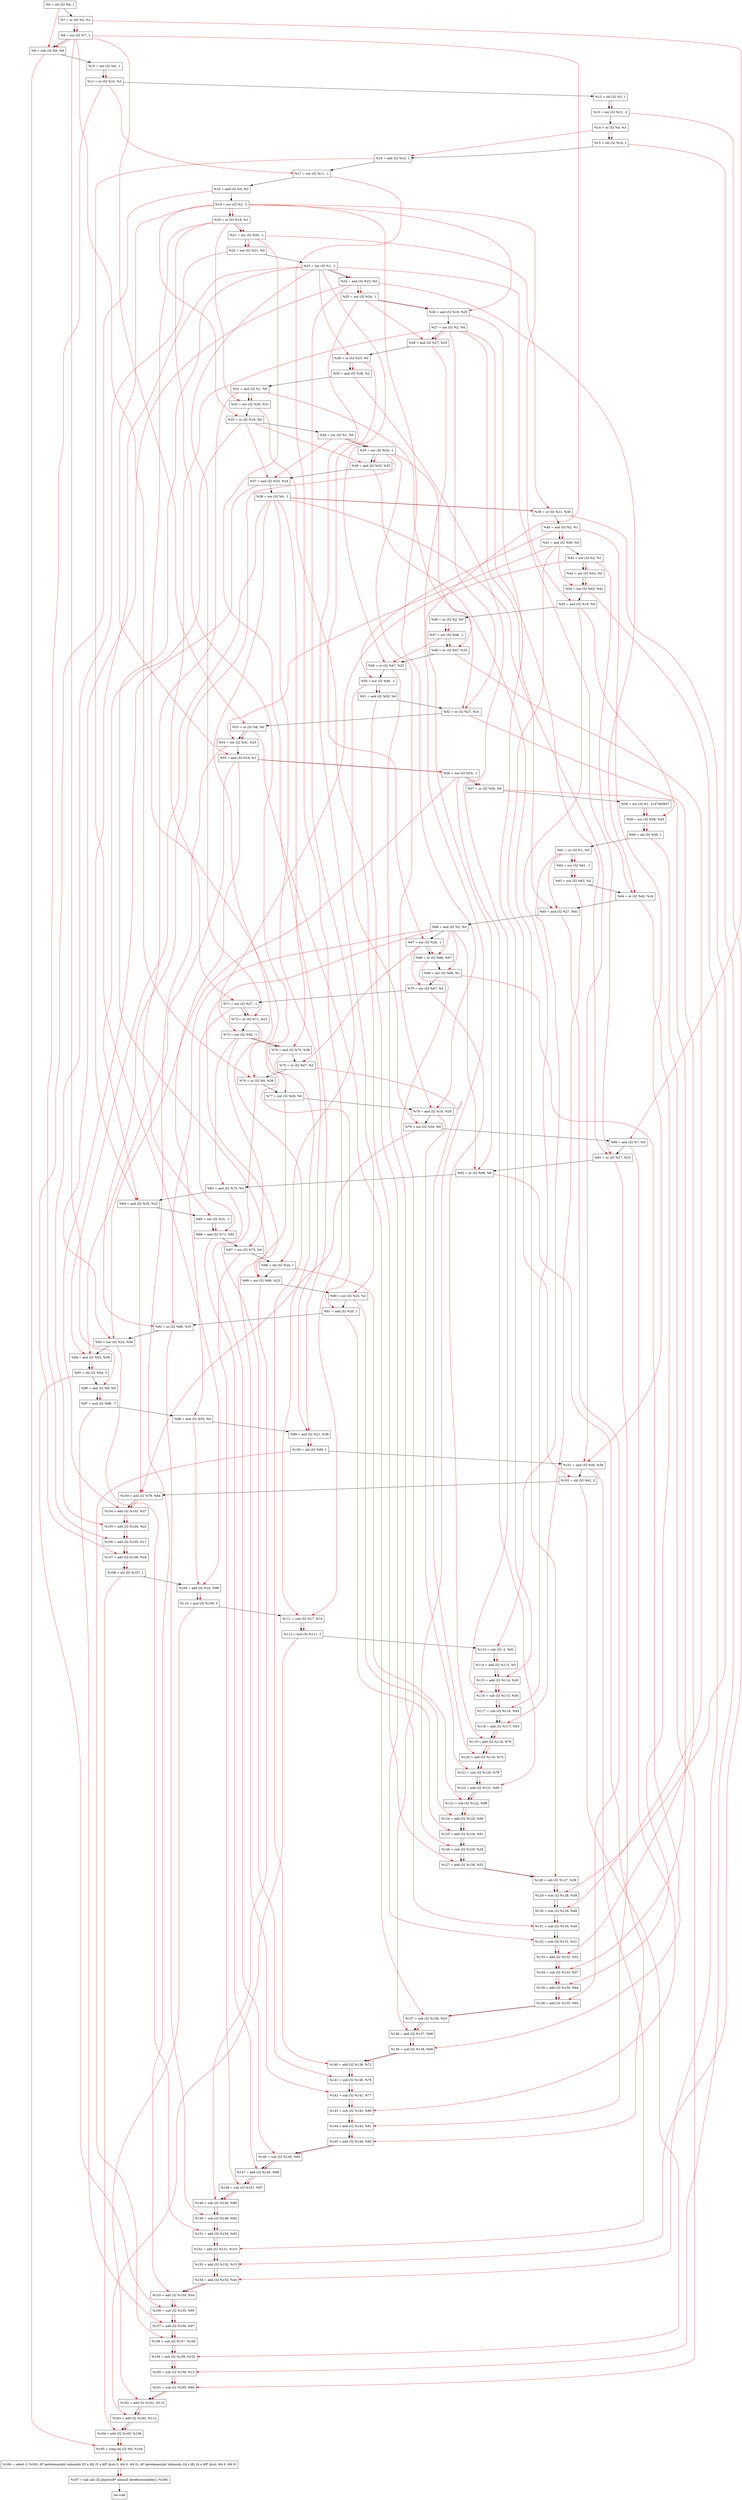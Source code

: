 digraph "DFG for'crackme' function" {
	Node0xf559d0[shape=record, label="  %6 = shl i32 %4, 1"];
	Node0xf55a40[shape=record, label="  %7 = or i32 %2, %1"];
	Node0xf55ae0[shape=record, label="  %8 = xor i32 %7, -1"];
	Node0xf55b50[shape=record, label="  %9 = sub i32 %6, %8"];
	Node0xf55bc0[shape=record, label="  %10 = xor i32 %4, -1"];
	Node0xf55c30[shape=record, label="  %11 = or i32 %10, %3"];
	Node0xf55ca0[shape=record, label="  %12 = shl i32 %3, 1"];
	Node0xf55d40[shape=record, label="  %13 = xor i32 %12, -2"];
	Node0xf55db0[shape=record, label="  %14 = or i32 %4, %3"];
	Node0xf55e50[shape=record, label="  %15 = shl i32 %14, 2"];
	Node0xf55ec0[shape=record, label="  %16 = add i32 %14, 1"];
	Node0xf55f30[shape=record, label="  %17 = xor i32 %11, -1"];
	Node0xf55fa0[shape=record, label="  %18 = and i32 %4, %3"];
	Node0xf56010[shape=record, label="  %19 = xor i32 %2, -1"];
	Node0xf56080[shape=record, label="  %20 = or i32 %19, %1"];
	Node0xf560f0[shape=record, label="  %21 = xor i32 %20, -1"];
	Node0xf56160[shape=record, label="  %22 = xor i32 %21, %0"];
	Node0xf561d0[shape=record, label="  %23 = xor i32 %1, -1"];
	Node0xf56240[shape=record, label="  %24 = and i32 %23, %0"];
	Node0xf562b0[shape=record, label="  %25 = xor i32 %24, -1"];
	Node0xf56320[shape=record, label="  %26 = and i32 %19, %25"];
	Node0xf56390[shape=record, label="  %27 = xor i32 %2, %0"];
	Node0xf56400[shape=record, label="  %28 = and i32 %27, %25"];
	Node0xf56470[shape=record, label="  %29 = or i32 %23, %0"];
	Node0xf564e0[shape=record, label="  %30 = and i32 %29, %2"];
	Node0xf56550[shape=record, label="  %31 = and i32 %1, %0"];
	Node0xf565c0[shape=record, label="  %32 = xor i32 %20, %31"];
	Node0xf56840[shape=record, label="  %33 = or i32 %19, %0"];
	Node0xf568b0[shape=record, label="  %34 = xor i32 %1, %0"];
	Node0xf56920[shape=record, label="  %35 = xor i32 %34, -1"];
	Node0xf56990[shape=record, label="  %36 = and i32 %33, %35"];
	Node0xf56a00[shape=record, label="  %37 = and i32 %33, %34"];
	Node0xf56a70[shape=record, label="  %38 = xor i32 %0, -1"];
	Node0xf56ae0[shape=record, label="  %39 = or i32 %21, %38"];
	Node0xf56b50[shape=record, label="  %40 = and i32 %2, %1"];
	Node0xf56bc0[shape=record, label="  %41 = and i32 %40, %0"];
	Node0xf56c30[shape=record, label="  %42 = xor i32 %2, %1"];
	Node0xf56ca0[shape=record, label="  %43 = xor i32 %42, %0"];
	Node0xf56d10[shape=record, label="  %44 = xor i32 %43, %41"];
	Node0xf56d80[shape=record, label="  %45 = and i32 %19, %0"];
	Node0xf56df0[shape=record, label="  %46 = or i32 %2, %0"];
	Node0xf56e60[shape=record, label="  %47 = xor i32 %46, -1"];
	Node0xf56ed0[shape=record, label="  %48 = or i32 %47, %35"];
	Node0xf56f40[shape=record, label="  %49 = or i32 %47, %23"];
	Node0xf56fb0[shape=record, label="  %50 = xor i32 %40, -1"];
	Node0xf57020[shape=record, label="  %51 = and i32 %50, %0"];
	Node0xf57090[shape=record, label="  %52 = or i32 %27, %31"];
	Node0xf57100[shape=record, label="  %53 = or i32 %8, %0"];
	Node0xf57170[shape=record, label="  %54 = xor i32 %41, %53"];
	Node0xf571e0[shape=record, label="  %55 = and i32 %19, %1"];
	Node0xf57250[shape=record, label="  %56 = xor i32 %55, -1"];
	Node0xf572c0[shape=record, label="  %57 = or i32 %56, %0"];
	Node0xf57360[shape=record, label="  %58 = xor i32 %1, 2147483647"];
	Node0xf573d0[shape=record, label="  %59 = xor i32 %58, %45"];
	Node0xf57440[shape=record, label="  %60 = shl i32 %59, 1"];
	Node0xf574b0[shape=record, label="  %61 = or i32 %1, %0"];
	Node0xf57520[shape=record, label="  %62 = xor i32 %61, -1"];
	Node0xf57590[shape=record, label="  %63 = xor i32 %62, %2"];
	Node0xf57600[shape=record, label="  %64 = or i32 %42, %24"];
	Node0xf57a80[shape=record, label="  %65 = and i32 %27, %61"];
	Node0xf57af0[shape=record, label="  %66 = and i32 %2, %0"];
	Node0xf57b60[shape=record, label="  %67 = xor i32 %29, -1"];
	Node0xf57bd0[shape=record, label="  %68 = or i32 %66, %67"];
	Node0xf57c40[shape=record, label="  %69 = xor i32 %66, %1"];
	Node0xf57cb0[shape=record, label="  %70 = xor i32 %67, %2"];
	Node0xf57d20[shape=record, label="  %71 = xor i32 %27, -1"];
	Node0xf57d90[shape=record, label="  %72 = or i32 %71, %23"];
	Node0xf57e00[shape=record, label="  %73 = xor i32 %42, -1"];
	Node0xf57e70[shape=record, label="  %74 = and i32 %73, %38"];
	Node0xf57ee0[shape=record, label="  %75 = or i32 %67, %2"];
	Node0xf57f50[shape=record, label="  %76 = or i32 %8, %38"];
	Node0xf57fc0[shape=record, label="  %77 = xor i32 %20, %0"];
	Node0xf58030[shape=record, label="  %78 = and i32 %19, %35"];
	Node0xf580a0[shape=record, label="  %79 = xor i32 %50, %0"];
	Node0xf58110[shape=record, label="  %80 = and i32 %7, %0"];
	Node0xf58180[shape=record, label="  %81 = or i32 %27, %23"];
	Node0xf581f0[shape=record, label="  %82 = or i32 %66, %8"];
	Node0xf58260[shape=record, label="  %83 = and i32 %73, %0"];
	Node0xf582d0[shape=record, label="  %84 = and i32 %33, %23"];
	Node0xf58340[shape=record, label="  %85 = xor i32 %31, -1"];
	Node0xf583b0[shape=record, label="  %86 = and i32 %71, %85"];
	Node0xf58420[shape=record, label="  %87 = xor i32 %73, %0"];
	Node0xf58490[shape=record, label="  %88 = shl i32 %24, 1"];
	Node0xf58500[shape=record, label="  %89 = xor i32 %66, %23"];
	Node0xf58570[shape=record, label="  %90 = xor i32 %25, %2"];
	Node0xf585e0[shape=record, label="  %91 = add i32 %20, 1"];
	Node0xf58650[shape=record, label="  %92 = or i32 %66, %35"];
	Node0xf586c0[shape=record, label="  %93 = xor i32 %24, %56"];
	Node0xf58730[shape=record, label="  %94 = and i32 %55, %38"];
	Node0xf587d0[shape=record, label="  %95 = shl i32 %94, 3"];
	Node0xf58840[shape=record, label="  %96 = and i32 %8, %0"];
	Node0xf588e0[shape=record, label="  %97 = mul i32 %96, -7"];
	Node0xf58950[shape=record, label="  %98 = and i32 %55, %0"];
	Node0xf589c0[shape=record, label="  %99 = and i32 %21, %38"];
	Node0xf58a30[shape=record, label="  %100 = shl i32 %99, 1"];
	Node0xf58aa0[shape=record, label="  %101 = and i32 %40, %38"];
	Node0xf58b10[shape=record, label="  %102 = shl i32 %41, 2"];
	Node0xf58b80[shape=record, label="  %103 = add i32 %79, %84"];
	Node0xf58bf0[shape=record, label="  %104 = add i32 %103, %37"];
	Node0xf58c60[shape=record, label="  %105 = add i32 %104, %22"];
	Node0xf58cd0[shape=record, label="  %106 = add i32 %105, %11"];
	Node0xf58d40[shape=record, label="  %107 = add i32 %106, %18"];
	Node0xf58db0[shape=record, label="  %108 = shl i32 %107, 1"];
	Node0xf58e20[shape=record, label="  %109 = add i32 %16, %98"];
	Node0xf58ec0[shape=record, label="  %110 = mul i32 %109, 5"];
	Node0xf58f30[shape=record, label="  %111 = sub i32 %17, %74"];
	Node0xf58fa0[shape=record, label="  %112 = mul i32 %111, 3"];
	Node0xf59010[shape=record, label="  %113 = sub i32 -2, %61"];
	Node0xf59080[shape=record, label="  %114 = add i32 %113, %3"];
	Node0xf590f0[shape=record, label="  %115 = add i32 %114, %26"];
	Node0xf59160[shape=record, label="  %116 = sub i32 %115, %30"];
	Node0xf591d0[shape=record, label="  %117 = sub i32 %116, %45"];
	Node0xf59240[shape=record, label="  %118 = add i32 %117, %63"];
	Node0xf592b0[shape=record, label="  %119 = add i32 %118, %70"];
	Node0xf59320[shape=record, label="  %120 = add i32 %119, %75"];
	Node0xf59390[shape=record, label="  %121 = sub i32 %120, %78"];
	Node0xf59400[shape=record, label="  %122 = add i32 %121, %56"];
	Node0xf59470[shape=record, label="  %123 = sub i32 %122, %88"];
	Node0xf594e0[shape=record, label="  %124 = add i32 %123, %90"];
	Node0xf59550[shape=record, label="  %125 = add i32 %124, %91"];
	Node0xf595c0[shape=record, label="  %126 = sub i32 %125, %28"];
	Node0xf59630[shape=record, label="  %127 = add i32 %126, %32"];
	Node0xf596a0[shape=record, label="  %128 = sub i32 %127, %36"];
	Node0xf59f20[shape=record, label="  %129 = sub i32 %128, %39"];
	Node0xf59f90[shape=record, label="  %130 = sub i32 %129, %48"];
	Node0xf5a000[shape=record, label="  %131 = sub i32 %130, %49"];
	Node0xf5a070[shape=record, label="  %132 = sub i32 %131, %51"];
	Node0xf5a0e0[shape=record, label="  %133 = add i32 %132, %52"];
	Node0xf5a150[shape=record, label="  %134 = sub i32 %133, %57"];
	Node0xf5a1c0[shape=record, label="  %135 = add i32 %134, %64"];
	Node0xf5a230[shape=record, label="  %136 = add i32 %135, %65"];
	Node0xf5a2a0[shape=record, label="  %137 = sub i32 %136, %53"];
	Node0xf5a310[shape=record, label="  %138 = add i32 %137, %68"];
	Node0xf5a380[shape=record, label="  %139 = sub i32 %138, %69"];
	Node0xf5a3f0[shape=record, label="  %140 = add i32 %139, %72"];
	Node0xf5a460[shape=record, label="  %141 = sub i32 %140, %76"];
	Node0xf5a4d0[shape=record, label="  %142 = sub i32 %141, %77"];
	Node0xf5a540[shape=record, label="  %143 = sub i32 %142, %80"];
	Node0xf5a5b0[shape=record, label="  %144 = add i32 %143, %81"];
	Node0xf5a620[shape=record, label="  %145 = add i32 %144, %82"];
	Node0xf5a690[shape=record, label="  %146 = sub i32 %145, %83"];
	Node0xf5a700[shape=record, label="  %147 = add i32 %146, %86"];
	Node0xf5a770[shape=record, label="  %148 = sub i32 %147, %87"];
	Node0xf5a7e0[shape=record, label="  %149 = sub i32 %148, %89"];
	Node0xf5a850[shape=record, label="  %150 = sub i32 %149, %92"];
	Node0xf5a8c0[shape=record, label="  %151 = add i32 %150, %93"];
	Node0xf5a930[shape=record, label="  %152 = add i32 %151, %101"];
	Node0xf5a9a0[shape=record, label="  %153 = add i32 %152, %13"];
	Node0xf5aa10[shape=record, label="  %154 = add i32 %153, %44"];
	Node0xf5aa80[shape=record, label="  %155 = add i32 %154, %54"];
	Node0xf5aaf0[shape=record, label="  %156 = sub i32 %155, %95"];
	Node0xf5ab60[shape=record, label="  %157 = add i32 %156, %97"];
	Node0xf5abd0[shape=record, label="  %158 = sub i32 %157, %100"];
	Node0xf5ac40[shape=record, label="  %159 = sub i32 %158, %102"];
	Node0xf5acb0[shape=record, label="  %160 = sub i32 %159, %15"];
	Node0xf5ad20[shape=record, label="  %161 = sub i32 %160, %60"];
	Node0xf5ad90[shape=record, label="  %162 = add i32 %161, %110"];
	Node0xf5ae00[shape=record, label="  %163 = add i32 %162, %112"];
	Node0xf5ae70[shape=record, label="  %164 = add i32 %163, %108"];
	Node0xf5aee0[shape=record, label="  %165 = icmp eq i32 %9, %164"];
	Node0xef5268[shape=record, label="  %166 = select i1 %165, i8* getelementptr inbounds ([5 x i8], [5 x i8]* @str.3, i64 0, i64 0), i8* getelementptr inbounds ([4 x i8], [4 x i8]* @str, i64 0, i64 0)"];
	Node0xf5b170[shape=record, label="  %167 = tail call i32 @puts(i8* nonnull dereferenceable(1) %166)"];
	Node0xf5b1c0[shape=record, label="  ret void"];
	Node0xf559d0 -> Node0xf55a40;
	Node0xf55a40 -> Node0xf55ae0;
	Node0xf55ae0 -> Node0xf55b50;
	Node0xf55b50 -> Node0xf55bc0;
	Node0xf55bc0 -> Node0xf55c30;
	Node0xf55c30 -> Node0xf55ca0;
	Node0xf55ca0 -> Node0xf55d40;
	Node0xf55d40 -> Node0xf55db0;
	Node0xf55db0 -> Node0xf55e50;
	Node0xf55e50 -> Node0xf55ec0;
	Node0xf55ec0 -> Node0xf55f30;
	Node0xf55f30 -> Node0xf55fa0;
	Node0xf55fa0 -> Node0xf56010;
	Node0xf56010 -> Node0xf56080;
	Node0xf56080 -> Node0xf560f0;
	Node0xf560f0 -> Node0xf56160;
	Node0xf56160 -> Node0xf561d0;
	Node0xf561d0 -> Node0xf56240;
	Node0xf56240 -> Node0xf562b0;
	Node0xf562b0 -> Node0xf56320;
	Node0xf56320 -> Node0xf56390;
	Node0xf56390 -> Node0xf56400;
	Node0xf56400 -> Node0xf56470;
	Node0xf56470 -> Node0xf564e0;
	Node0xf564e0 -> Node0xf56550;
	Node0xf56550 -> Node0xf565c0;
	Node0xf565c0 -> Node0xf56840;
	Node0xf56840 -> Node0xf568b0;
	Node0xf568b0 -> Node0xf56920;
	Node0xf56920 -> Node0xf56990;
	Node0xf56990 -> Node0xf56a00;
	Node0xf56a00 -> Node0xf56a70;
	Node0xf56a70 -> Node0xf56ae0;
	Node0xf56ae0 -> Node0xf56b50;
	Node0xf56b50 -> Node0xf56bc0;
	Node0xf56bc0 -> Node0xf56c30;
	Node0xf56c30 -> Node0xf56ca0;
	Node0xf56ca0 -> Node0xf56d10;
	Node0xf56d10 -> Node0xf56d80;
	Node0xf56d80 -> Node0xf56df0;
	Node0xf56df0 -> Node0xf56e60;
	Node0xf56e60 -> Node0xf56ed0;
	Node0xf56ed0 -> Node0xf56f40;
	Node0xf56f40 -> Node0xf56fb0;
	Node0xf56fb0 -> Node0xf57020;
	Node0xf57020 -> Node0xf57090;
	Node0xf57090 -> Node0xf57100;
	Node0xf57100 -> Node0xf57170;
	Node0xf57170 -> Node0xf571e0;
	Node0xf571e0 -> Node0xf57250;
	Node0xf57250 -> Node0xf572c0;
	Node0xf572c0 -> Node0xf57360;
	Node0xf57360 -> Node0xf573d0;
	Node0xf573d0 -> Node0xf57440;
	Node0xf57440 -> Node0xf574b0;
	Node0xf574b0 -> Node0xf57520;
	Node0xf57520 -> Node0xf57590;
	Node0xf57590 -> Node0xf57600;
	Node0xf57600 -> Node0xf57a80;
	Node0xf57a80 -> Node0xf57af0;
	Node0xf57af0 -> Node0xf57b60;
	Node0xf57b60 -> Node0xf57bd0;
	Node0xf57bd0 -> Node0xf57c40;
	Node0xf57c40 -> Node0xf57cb0;
	Node0xf57cb0 -> Node0xf57d20;
	Node0xf57d20 -> Node0xf57d90;
	Node0xf57d90 -> Node0xf57e00;
	Node0xf57e00 -> Node0xf57e70;
	Node0xf57e70 -> Node0xf57ee0;
	Node0xf57ee0 -> Node0xf57f50;
	Node0xf57f50 -> Node0xf57fc0;
	Node0xf57fc0 -> Node0xf58030;
	Node0xf58030 -> Node0xf580a0;
	Node0xf580a0 -> Node0xf58110;
	Node0xf58110 -> Node0xf58180;
	Node0xf58180 -> Node0xf581f0;
	Node0xf581f0 -> Node0xf58260;
	Node0xf58260 -> Node0xf582d0;
	Node0xf582d0 -> Node0xf58340;
	Node0xf58340 -> Node0xf583b0;
	Node0xf583b0 -> Node0xf58420;
	Node0xf58420 -> Node0xf58490;
	Node0xf58490 -> Node0xf58500;
	Node0xf58500 -> Node0xf58570;
	Node0xf58570 -> Node0xf585e0;
	Node0xf585e0 -> Node0xf58650;
	Node0xf58650 -> Node0xf586c0;
	Node0xf586c0 -> Node0xf58730;
	Node0xf58730 -> Node0xf587d0;
	Node0xf587d0 -> Node0xf58840;
	Node0xf58840 -> Node0xf588e0;
	Node0xf588e0 -> Node0xf58950;
	Node0xf58950 -> Node0xf589c0;
	Node0xf589c0 -> Node0xf58a30;
	Node0xf58a30 -> Node0xf58aa0;
	Node0xf58aa0 -> Node0xf58b10;
	Node0xf58b10 -> Node0xf58b80;
	Node0xf58b80 -> Node0xf58bf0;
	Node0xf58bf0 -> Node0xf58c60;
	Node0xf58c60 -> Node0xf58cd0;
	Node0xf58cd0 -> Node0xf58d40;
	Node0xf58d40 -> Node0xf58db0;
	Node0xf58db0 -> Node0xf58e20;
	Node0xf58e20 -> Node0xf58ec0;
	Node0xf58ec0 -> Node0xf58f30;
	Node0xf58f30 -> Node0xf58fa0;
	Node0xf58fa0 -> Node0xf59010;
	Node0xf59010 -> Node0xf59080;
	Node0xf59080 -> Node0xf590f0;
	Node0xf590f0 -> Node0xf59160;
	Node0xf59160 -> Node0xf591d0;
	Node0xf591d0 -> Node0xf59240;
	Node0xf59240 -> Node0xf592b0;
	Node0xf592b0 -> Node0xf59320;
	Node0xf59320 -> Node0xf59390;
	Node0xf59390 -> Node0xf59400;
	Node0xf59400 -> Node0xf59470;
	Node0xf59470 -> Node0xf594e0;
	Node0xf594e0 -> Node0xf59550;
	Node0xf59550 -> Node0xf595c0;
	Node0xf595c0 -> Node0xf59630;
	Node0xf59630 -> Node0xf596a0;
	Node0xf596a0 -> Node0xf59f20;
	Node0xf59f20 -> Node0xf59f90;
	Node0xf59f90 -> Node0xf5a000;
	Node0xf5a000 -> Node0xf5a070;
	Node0xf5a070 -> Node0xf5a0e0;
	Node0xf5a0e0 -> Node0xf5a150;
	Node0xf5a150 -> Node0xf5a1c0;
	Node0xf5a1c0 -> Node0xf5a230;
	Node0xf5a230 -> Node0xf5a2a0;
	Node0xf5a2a0 -> Node0xf5a310;
	Node0xf5a310 -> Node0xf5a380;
	Node0xf5a380 -> Node0xf5a3f0;
	Node0xf5a3f0 -> Node0xf5a460;
	Node0xf5a460 -> Node0xf5a4d0;
	Node0xf5a4d0 -> Node0xf5a540;
	Node0xf5a540 -> Node0xf5a5b0;
	Node0xf5a5b0 -> Node0xf5a620;
	Node0xf5a620 -> Node0xf5a690;
	Node0xf5a690 -> Node0xf5a700;
	Node0xf5a700 -> Node0xf5a770;
	Node0xf5a770 -> Node0xf5a7e0;
	Node0xf5a7e0 -> Node0xf5a850;
	Node0xf5a850 -> Node0xf5a8c0;
	Node0xf5a8c0 -> Node0xf5a930;
	Node0xf5a930 -> Node0xf5a9a0;
	Node0xf5a9a0 -> Node0xf5aa10;
	Node0xf5aa10 -> Node0xf5aa80;
	Node0xf5aa80 -> Node0xf5aaf0;
	Node0xf5aaf0 -> Node0xf5ab60;
	Node0xf5ab60 -> Node0xf5abd0;
	Node0xf5abd0 -> Node0xf5ac40;
	Node0xf5ac40 -> Node0xf5acb0;
	Node0xf5acb0 -> Node0xf5ad20;
	Node0xf5ad20 -> Node0xf5ad90;
	Node0xf5ad90 -> Node0xf5ae00;
	Node0xf5ae00 -> Node0xf5ae70;
	Node0xf5ae70 -> Node0xf5aee0;
	Node0xf5aee0 -> Node0xef5268;
	Node0xef5268 -> Node0xf5b170;
	Node0xf5b170 -> Node0xf5b1c0;
edge [color=red]
	Node0xf55a40 -> Node0xf55ae0;
	Node0xf559d0 -> Node0xf55b50;
	Node0xf55ae0 -> Node0xf55b50;
	Node0xf55bc0 -> Node0xf55c30;
	Node0xf55ca0 -> Node0xf55d40;
	Node0xf55db0 -> Node0xf55e50;
	Node0xf55db0 -> Node0xf55ec0;
	Node0xf55c30 -> Node0xf55f30;
	Node0xf56010 -> Node0xf56080;
	Node0xf56080 -> Node0xf560f0;
	Node0xf560f0 -> Node0xf56160;
	Node0xf561d0 -> Node0xf56240;
	Node0xf56240 -> Node0xf562b0;
	Node0xf56010 -> Node0xf56320;
	Node0xf562b0 -> Node0xf56320;
	Node0xf56390 -> Node0xf56400;
	Node0xf562b0 -> Node0xf56400;
	Node0xf561d0 -> Node0xf56470;
	Node0xf56470 -> Node0xf564e0;
	Node0xf56080 -> Node0xf565c0;
	Node0xf56550 -> Node0xf565c0;
	Node0xf56010 -> Node0xf56840;
	Node0xf568b0 -> Node0xf56920;
	Node0xf56840 -> Node0xf56990;
	Node0xf56920 -> Node0xf56990;
	Node0xf56840 -> Node0xf56a00;
	Node0xf568b0 -> Node0xf56a00;
	Node0xf560f0 -> Node0xf56ae0;
	Node0xf56a70 -> Node0xf56ae0;
	Node0xf56b50 -> Node0xf56bc0;
	Node0xf56c30 -> Node0xf56ca0;
	Node0xf56ca0 -> Node0xf56d10;
	Node0xf56bc0 -> Node0xf56d10;
	Node0xf56010 -> Node0xf56d80;
	Node0xf56df0 -> Node0xf56e60;
	Node0xf56e60 -> Node0xf56ed0;
	Node0xf56920 -> Node0xf56ed0;
	Node0xf56e60 -> Node0xf56f40;
	Node0xf561d0 -> Node0xf56f40;
	Node0xf56b50 -> Node0xf56fb0;
	Node0xf56fb0 -> Node0xf57020;
	Node0xf56390 -> Node0xf57090;
	Node0xf56550 -> Node0xf57090;
	Node0xf55ae0 -> Node0xf57100;
	Node0xf56bc0 -> Node0xf57170;
	Node0xf57100 -> Node0xf57170;
	Node0xf56010 -> Node0xf571e0;
	Node0xf571e0 -> Node0xf57250;
	Node0xf57250 -> Node0xf572c0;
	Node0xf57360 -> Node0xf573d0;
	Node0xf56d80 -> Node0xf573d0;
	Node0xf573d0 -> Node0xf57440;
	Node0xf574b0 -> Node0xf57520;
	Node0xf57520 -> Node0xf57590;
	Node0xf56c30 -> Node0xf57600;
	Node0xf56240 -> Node0xf57600;
	Node0xf56390 -> Node0xf57a80;
	Node0xf574b0 -> Node0xf57a80;
	Node0xf56470 -> Node0xf57b60;
	Node0xf57af0 -> Node0xf57bd0;
	Node0xf57b60 -> Node0xf57bd0;
	Node0xf57af0 -> Node0xf57c40;
	Node0xf57b60 -> Node0xf57cb0;
	Node0xf56390 -> Node0xf57d20;
	Node0xf57d20 -> Node0xf57d90;
	Node0xf561d0 -> Node0xf57d90;
	Node0xf56c30 -> Node0xf57e00;
	Node0xf57e00 -> Node0xf57e70;
	Node0xf56a70 -> Node0xf57e70;
	Node0xf57b60 -> Node0xf57ee0;
	Node0xf55ae0 -> Node0xf57f50;
	Node0xf56a70 -> Node0xf57f50;
	Node0xf56080 -> Node0xf57fc0;
	Node0xf56010 -> Node0xf58030;
	Node0xf56920 -> Node0xf58030;
	Node0xf56fb0 -> Node0xf580a0;
	Node0xf55a40 -> Node0xf58110;
	Node0xf56390 -> Node0xf58180;
	Node0xf561d0 -> Node0xf58180;
	Node0xf57af0 -> Node0xf581f0;
	Node0xf55ae0 -> Node0xf581f0;
	Node0xf57e00 -> Node0xf58260;
	Node0xf56840 -> Node0xf582d0;
	Node0xf561d0 -> Node0xf582d0;
	Node0xf56550 -> Node0xf58340;
	Node0xf57d20 -> Node0xf583b0;
	Node0xf58340 -> Node0xf583b0;
	Node0xf57e00 -> Node0xf58420;
	Node0xf56240 -> Node0xf58490;
	Node0xf57af0 -> Node0xf58500;
	Node0xf561d0 -> Node0xf58500;
	Node0xf562b0 -> Node0xf58570;
	Node0xf56080 -> Node0xf585e0;
	Node0xf57af0 -> Node0xf58650;
	Node0xf56920 -> Node0xf58650;
	Node0xf56240 -> Node0xf586c0;
	Node0xf57250 -> Node0xf586c0;
	Node0xf571e0 -> Node0xf58730;
	Node0xf56a70 -> Node0xf58730;
	Node0xf58730 -> Node0xf587d0;
	Node0xf55ae0 -> Node0xf58840;
	Node0xf58840 -> Node0xf588e0;
	Node0xf571e0 -> Node0xf58950;
	Node0xf560f0 -> Node0xf589c0;
	Node0xf56a70 -> Node0xf589c0;
	Node0xf589c0 -> Node0xf58a30;
	Node0xf56b50 -> Node0xf58aa0;
	Node0xf56a70 -> Node0xf58aa0;
	Node0xf56bc0 -> Node0xf58b10;
	Node0xf580a0 -> Node0xf58b80;
	Node0xf582d0 -> Node0xf58b80;
	Node0xf58b80 -> Node0xf58bf0;
	Node0xf56a00 -> Node0xf58bf0;
	Node0xf58bf0 -> Node0xf58c60;
	Node0xf56160 -> Node0xf58c60;
	Node0xf58c60 -> Node0xf58cd0;
	Node0xf55c30 -> Node0xf58cd0;
	Node0xf58cd0 -> Node0xf58d40;
	Node0xf55fa0 -> Node0xf58d40;
	Node0xf58d40 -> Node0xf58db0;
	Node0xf55ec0 -> Node0xf58e20;
	Node0xf58950 -> Node0xf58e20;
	Node0xf58e20 -> Node0xf58ec0;
	Node0xf55f30 -> Node0xf58f30;
	Node0xf57e70 -> Node0xf58f30;
	Node0xf58f30 -> Node0xf58fa0;
	Node0xf574b0 -> Node0xf59010;
	Node0xf59010 -> Node0xf59080;
	Node0xf59080 -> Node0xf590f0;
	Node0xf56320 -> Node0xf590f0;
	Node0xf590f0 -> Node0xf59160;
	Node0xf564e0 -> Node0xf59160;
	Node0xf59160 -> Node0xf591d0;
	Node0xf56d80 -> Node0xf591d0;
	Node0xf591d0 -> Node0xf59240;
	Node0xf57590 -> Node0xf59240;
	Node0xf59240 -> Node0xf592b0;
	Node0xf57cb0 -> Node0xf592b0;
	Node0xf592b0 -> Node0xf59320;
	Node0xf57ee0 -> Node0xf59320;
	Node0xf59320 -> Node0xf59390;
	Node0xf58030 -> Node0xf59390;
	Node0xf59390 -> Node0xf59400;
	Node0xf57250 -> Node0xf59400;
	Node0xf59400 -> Node0xf59470;
	Node0xf58490 -> Node0xf59470;
	Node0xf59470 -> Node0xf594e0;
	Node0xf58570 -> Node0xf594e0;
	Node0xf594e0 -> Node0xf59550;
	Node0xf585e0 -> Node0xf59550;
	Node0xf59550 -> Node0xf595c0;
	Node0xf56400 -> Node0xf595c0;
	Node0xf595c0 -> Node0xf59630;
	Node0xf565c0 -> Node0xf59630;
	Node0xf59630 -> Node0xf596a0;
	Node0xf56990 -> Node0xf596a0;
	Node0xf596a0 -> Node0xf59f20;
	Node0xf56ae0 -> Node0xf59f20;
	Node0xf59f20 -> Node0xf59f90;
	Node0xf56ed0 -> Node0xf59f90;
	Node0xf59f90 -> Node0xf5a000;
	Node0xf56f40 -> Node0xf5a000;
	Node0xf5a000 -> Node0xf5a070;
	Node0xf57020 -> Node0xf5a070;
	Node0xf5a070 -> Node0xf5a0e0;
	Node0xf57090 -> Node0xf5a0e0;
	Node0xf5a0e0 -> Node0xf5a150;
	Node0xf572c0 -> Node0xf5a150;
	Node0xf5a150 -> Node0xf5a1c0;
	Node0xf57600 -> Node0xf5a1c0;
	Node0xf5a1c0 -> Node0xf5a230;
	Node0xf57a80 -> Node0xf5a230;
	Node0xf5a230 -> Node0xf5a2a0;
	Node0xf57100 -> Node0xf5a2a0;
	Node0xf5a2a0 -> Node0xf5a310;
	Node0xf57bd0 -> Node0xf5a310;
	Node0xf5a310 -> Node0xf5a380;
	Node0xf57c40 -> Node0xf5a380;
	Node0xf5a380 -> Node0xf5a3f0;
	Node0xf57d90 -> Node0xf5a3f0;
	Node0xf5a3f0 -> Node0xf5a460;
	Node0xf57f50 -> Node0xf5a460;
	Node0xf5a460 -> Node0xf5a4d0;
	Node0xf57fc0 -> Node0xf5a4d0;
	Node0xf5a4d0 -> Node0xf5a540;
	Node0xf58110 -> Node0xf5a540;
	Node0xf5a540 -> Node0xf5a5b0;
	Node0xf58180 -> Node0xf5a5b0;
	Node0xf5a5b0 -> Node0xf5a620;
	Node0xf581f0 -> Node0xf5a620;
	Node0xf5a620 -> Node0xf5a690;
	Node0xf58260 -> Node0xf5a690;
	Node0xf5a690 -> Node0xf5a700;
	Node0xf583b0 -> Node0xf5a700;
	Node0xf5a700 -> Node0xf5a770;
	Node0xf58420 -> Node0xf5a770;
	Node0xf5a770 -> Node0xf5a7e0;
	Node0xf58500 -> Node0xf5a7e0;
	Node0xf5a7e0 -> Node0xf5a850;
	Node0xf58650 -> Node0xf5a850;
	Node0xf5a850 -> Node0xf5a8c0;
	Node0xf586c0 -> Node0xf5a8c0;
	Node0xf5a8c0 -> Node0xf5a930;
	Node0xf58aa0 -> Node0xf5a930;
	Node0xf5a930 -> Node0xf5a9a0;
	Node0xf55d40 -> Node0xf5a9a0;
	Node0xf5a9a0 -> Node0xf5aa10;
	Node0xf56d10 -> Node0xf5aa10;
	Node0xf5aa10 -> Node0xf5aa80;
	Node0xf57170 -> Node0xf5aa80;
	Node0xf5aa80 -> Node0xf5aaf0;
	Node0xf587d0 -> Node0xf5aaf0;
	Node0xf5aaf0 -> Node0xf5ab60;
	Node0xf588e0 -> Node0xf5ab60;
	Node0xf5ab60 -> Node0xf5abd0;
	Node0xf58a30 -> Node0xf5abd0;
	Node0xf5abd0 -> Node0xf5ac40;
	Node0xf58b10 -> Node0xf5ac40;
	Node0xf5ac40 -> Node0xf5acb0;
	Node0xf55e50 -> Node0xf5acb0;
	Node0xf5acb0 -> Node0xf5ad20;
	Node0xf57440 -> Node0xf5ad20;
	Node0xf5ad20 -> Node0xf5ad90;
	Node0xf58ec0 -> Node0xf5ad90;
	Node0xf5ad90 -> Node0xf5ae00;
	Node0xf58fa0 -> Node0xf5ae00;
	Node0xf5ae00 -> Node0xf5ae70;
	Node0xf58db0 -> Node0xf5ae70;
	Node0xf55b50 -> Node0xf5aee0;
	Node0xf5ae70 -> Node0xf5aee0;
	Node0xf5aee0 -> Node0xef5268;
	Node0xef5268 -> Node0xf5b170;
}
